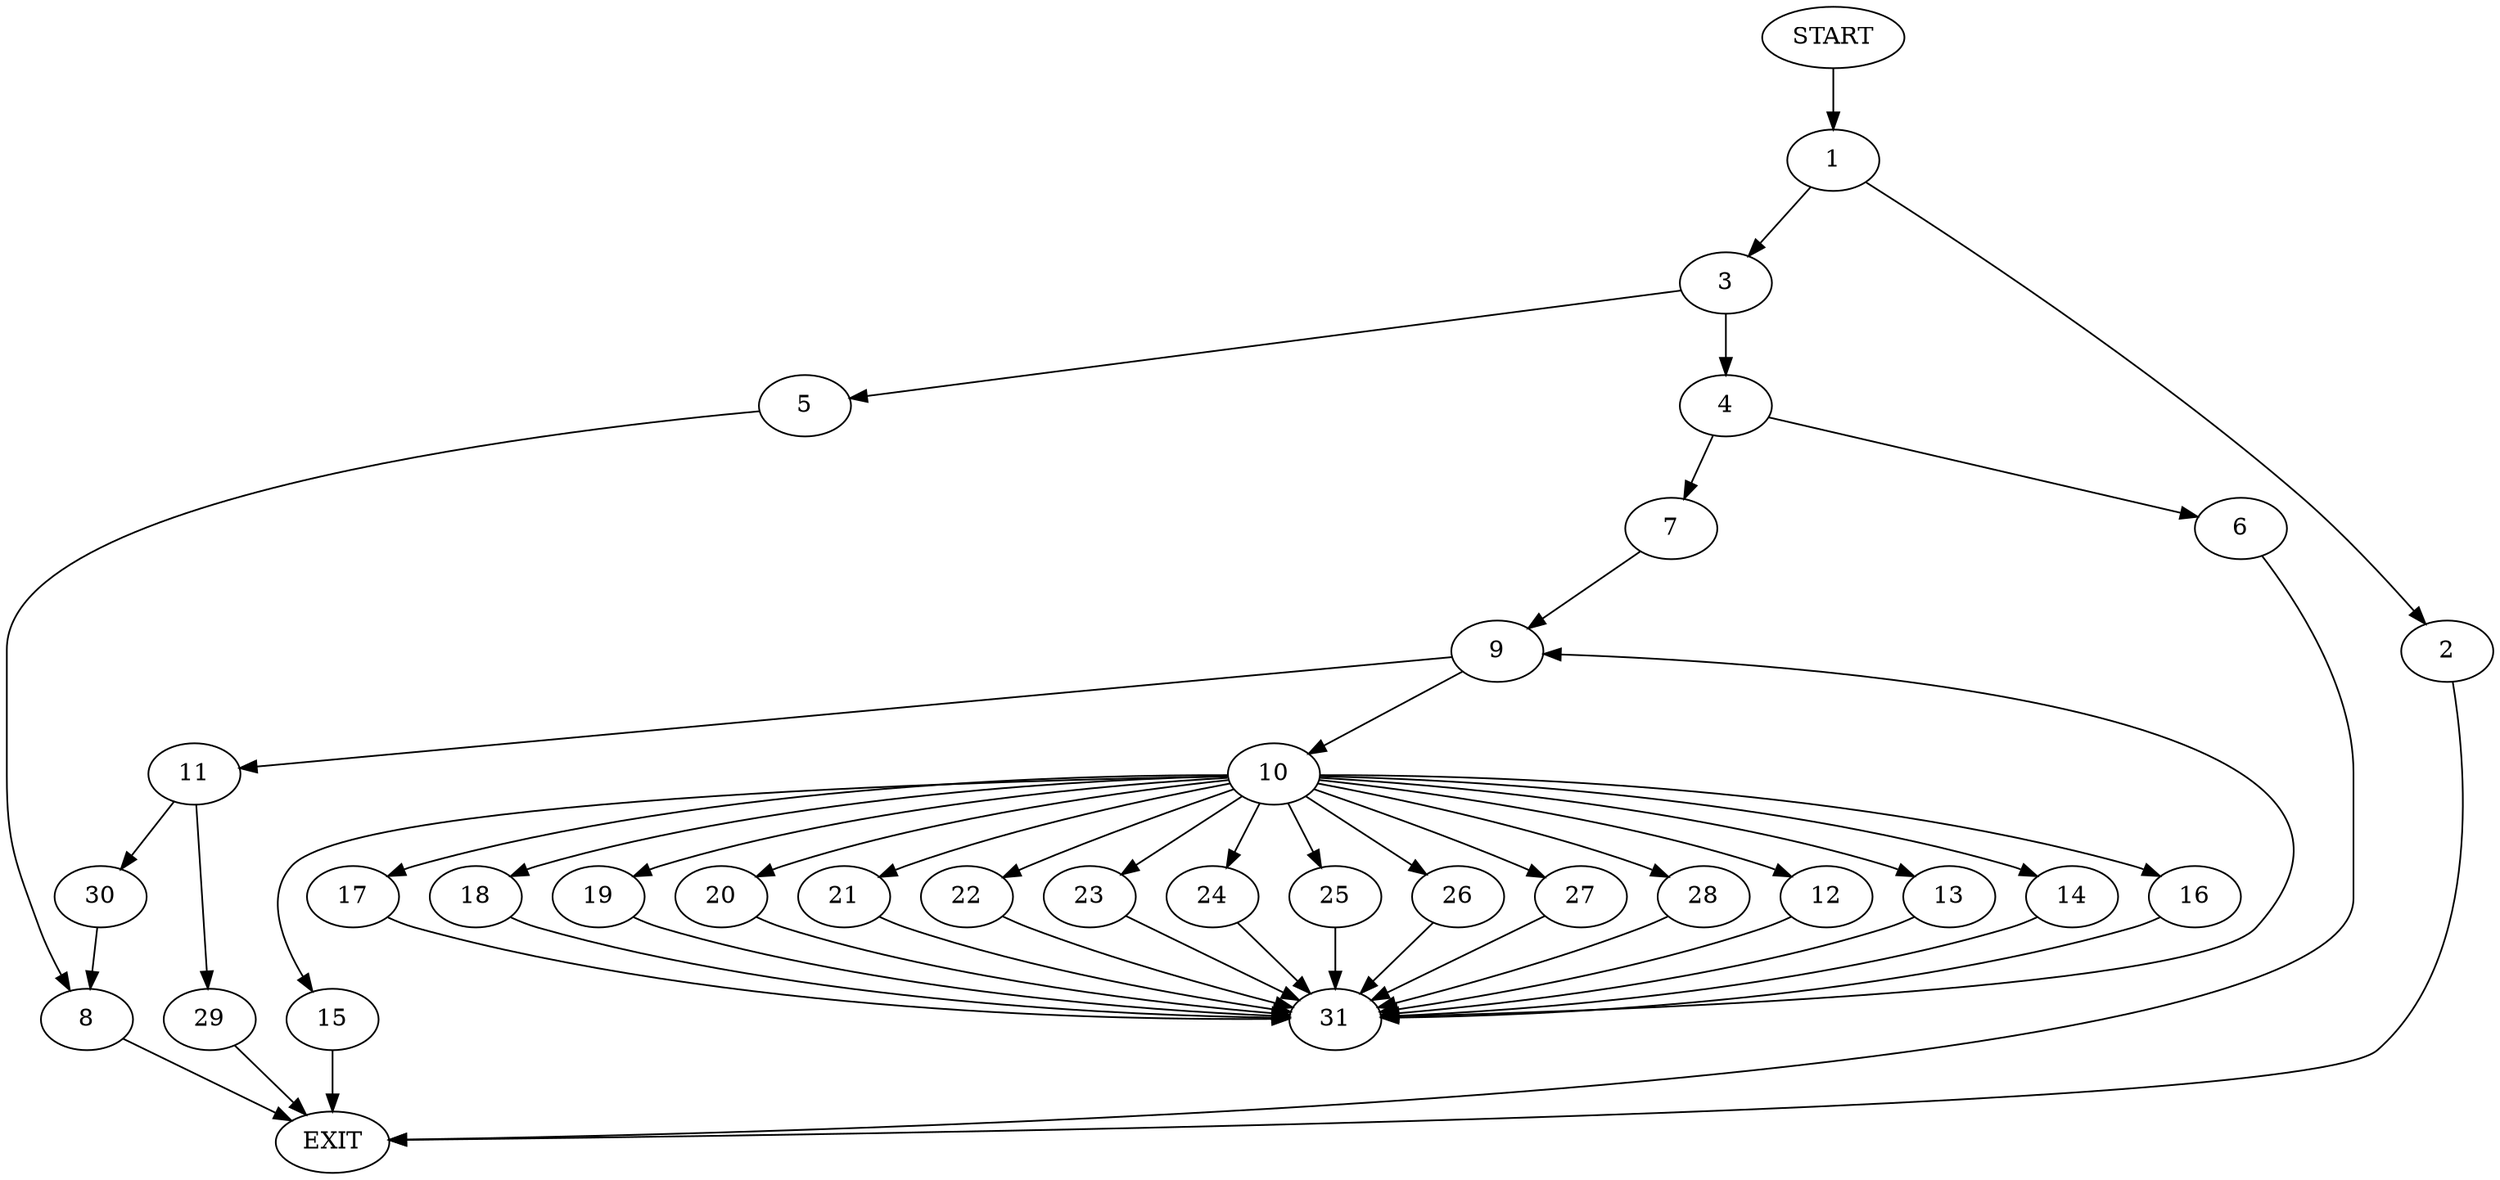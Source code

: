 digraph {
0 [label="START"]
32 [label="EXIT"]
0 -> 1
1 -> 2
1 -> 3
2 -> 32
3 -> 4
3 -> 5
4 -> 6
4 -> 7
5 -> 8
7 -> 9
6 -> 32
9 -> 10
9 -> 11
10 -> 12
10 -> 13
10 -> 14
10 -> 15
10 -> 16
10 -> 17
10 -> 18
10 -> 19
10 -> 20
10 -> 21
10 -> 22
10 -> 23
10 -> 24
10 -> 25
10 -> 26
10 -> 27
10 -> 28
11 -> 29
11 -> 30
12 -> 31
28 -> 31
13 -> 31
20 -> 31
21 -> 31
25 -> 31
26 -> 31
15 -> 32
17 -> 31
14 -> 31
27 -> 31
22 -> 31
23 -> 31
18 -> 31
19 -> 31
24 -> 31
16 -> 31
31 -> 9
29 -> 32
30 -> 8
8 -> 32
}
